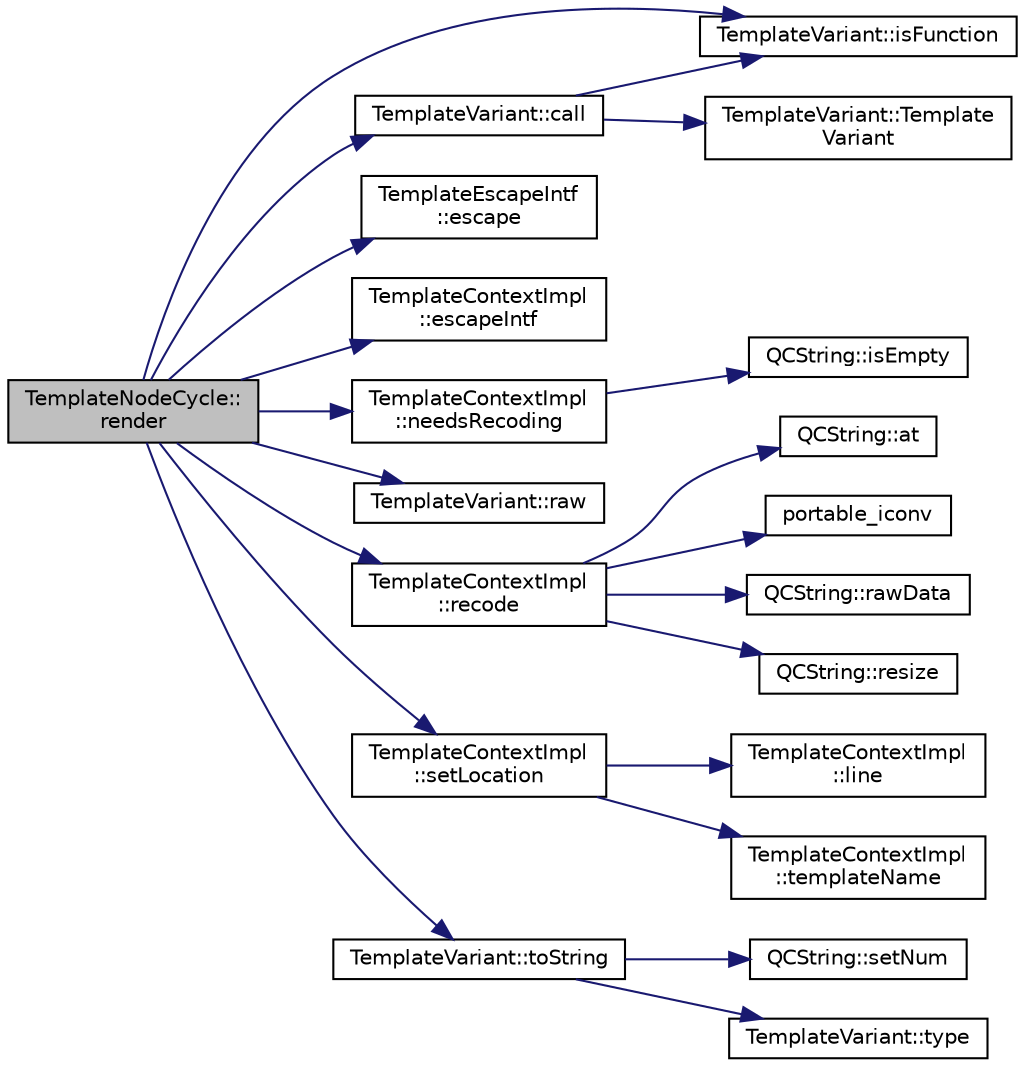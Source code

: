 digraph "TemplateNodeCycle::render"
{
 // LATEX_PDF_SIZE
  edge [fontname="Helvetica",fontsize="10",labelfontname="Helvetica",labelfontsize="10"];
  node [fontname="Helvetica",fontsize="10",shape=record];
  rankdir="LR";
  Node1 [label="TemplateNodeCycle::\lrender",height=0.2,width=0.4,color="black", fillcolor="grey75", style="filled", fontcolor="black",tooltip=" "];
  Node1 -> Node2 [color="midnightblue",fontsize="10",style="solid"];
  Node2 [label="TemplateVariant::call",height=0.2,width=0.4,color="black", fillcolor="white", style="filled",URL="$classTemplateVariant.html#a08d7bb8b8c40136d3bf61e2586c22773",tooltip=" "];
  Node2 -> Node3 [color="midnightblue",fontsize="10",style="solid"];
  Node3 [label="TemplateVariant::isFunction",height=0.2,width=0.4,color="black", fillcolor="white", style="filled",URL="$classTemplateVariant.html#a36070c5173b2ca14ebc1b7245974690c",tooltip=" "];
  Node2 -> Node4 [color="midnightblue",fontsize="10",style="solid"];
  Node4 [label="TemplateVariant::Template\lVariant",height=0.2,width=0.4,color="black", fillcolor="white", style="filled",URL="$classTemplateVariant.html#a56e1f12ff7f2fc2f9c5d269495161201",tooltip=" "];
  Node1 -> Node5 [color="midnightblue",fontsize="10",style="solid"];
  Node5 [label="TemplateEscapeIntf\l::escape",height=0.2,width=0.4,color="black", fillcolor="white", style="filled",URL="$classTemplateEscapeIntf.html#a9fc463a8281aca9f982866aa26d4f401",tooltip=" "];
  Node1 -> Node6 [color="midnightblue",fontsize="10",style="solid"];
  Node6 [label="TemplateContextImpl\l::escapeIntf",height=0.2,width=0.4,color="black", fillcolor="white", style="filled",URL="$classTemplateContextImpl.html#a572853f9d5aee23483cbc037732c6686",tooltip=" "];
  Node1 -> Node3 [color="midnightblue",fontsize="10",style="solid"];
  Node1 -> Node7 [color="midnightblue",fontsize="10",style="solid"];
  Node7 [label="TemplateContextImpl\l::needsRecoding",height=0.2,width=0.4,color="black", fillcolor="white", style="filled",URL="$classTemplateContextImpl.html#a6559cfd611032a0d11acade316cf7b1e",tooltip=" "];
  Node7 -> Node8 [color="midnightblue",fontsize="10",style="solid"];
  Node8 [label="QCString::isEmpty",height=0.2,width=0.4,color="black", fillcolor="white", style="filled",URL="$classQCString.html#a621c4090d69ad7d05ef8e5234376c3d8",tooltip=" "];
  Node1 -> Node9 [color="midnightblue",fontsize="10",style="solid"];
  Node9 [label="TemplateVariant::raw",height=0.2,width=0.4,color="black", fillcolor="white", style="filled",URL="$classTemplateVariant.html#a373a4b750575db469b2166253c943cea",tooltip=" "];
  Node1 -> Node10 [color="midnightblue",fontsize="10",style="solid"];
  Node10 [label="TemplateContextImpl\l::recode",height=0.2,width=0.4,color="black", fillcolor="white", style="filled",URL="$classTemplateContextImpl.html#ab8ea2d7cb44d90ec727586f9bf92369e",tooltip=" "];
  Node10 -> Node11 [color="midnightblue",fontsize="10",style="solid"];
  Node11 [label="QCString::at",height=0.2,width=0.4,color="black", fillcolor="white", style="filled",URL="$classQCString.html#a4c8be5d062cc14919b53ff0a3c8f9a4f",tooltip=" "];
  Node10 -> Node12 [color="midnightblue",fontsize="10",style="solid"];
  Node12 [label="portable_iconv",height=0.2,width=0.4,color="black", fillcolor="white", style="filled",URL="$portable__c_8c.html#a5fc5ec1eedfa06b27448863f69ee2e1d",tooltip=" "];
  Node10 -> Node13 [color="midnightblue",fontsize="10",style="solid"];
  Node13 [label="QCString::rawData",height=0.2,width=0.4,color="black", fillcolor="white", style="filled",URL="$classQCString.html#a5f5c9dc172d638c8d7b07010d100117a",tooltip=" "];
  Node10 -> Node14 [color="midnightblue",fontsize="10",style="solid"];
  Node14 [label="QCString::resize",height=0.2,width=0.4,color="black", fillcolor="white", style="filled",URL="$classQCString.html#a993474e2da59141336e6105b8e154f2b",tooltip=" "];
  Node1 -> Node15 [color="midnightblue",fontsize="10",style="solid"];
  Node15 [label="TemplateContextImpl\l::setLocation",height=0.2,width=0.4,color="black", fillcolor="white", style="filled",URL="$classTemplateContextImpl.html#afb0b4a00e7ab9bcfbc37e52103d4f587",tooltip=" "];
  Node15 -> Node16 [color="midnightblue",fontsize="10",style="solid"];
  Node16 [label="TemplateContextImpl\l::line",height=0.2,width=0.4,color="black", fillcolor="white", style="filled",URL="$classTemplateContextImpl.html#a136a505a96784f0fe90769a22ff7c7a3",tooltip=" "];
  Node15 -> Node17 [color="midnightblue",fontsize="10",style="solid"];
  Node17 [label="TemplateContextImpl\l::templateName",height=0.2,width=0.4,color="black", fillcolor="white", style="filled",URL="$classTemplateContextImpl.html#a56fa510c50b85b56c9eb066521f04f84",tooltip=" "];
  Node1 -> Node18 [color="midnightblue",fontsize="10",style="solid"];
  Node18 [label="TemplateVariant::toString",height=0.2,width=0.4,color="black", fillcolor="white", style="filled",URL="$classTemplateVariant.html#ab03869d8a226d83614fca23902b0facd",tooltip=" "];
  Node18 -> Node19 [color="midnightblue",fontsize="10",style="solid"];
  Node19 [label="QCString::setNum",height=0.2,width=0.4,color="black", fillcolor="white", style="filled",URL="$classQCString.html#a87d2bfa3fcbf407c32fab784df368b2d",tooltip=" "];
  Node18 -> Node20 [color="midnightblue",fontsize="10",style="solid"];
  Node20 [label="TemplateVariant::type",height=0.2,width=0.4,color="black", fillcolor="white", style="filled",URL="$classTemplateVariant.html#ae72935537eb622046af7dfb2026f83f9",tooltip=" "];
}
